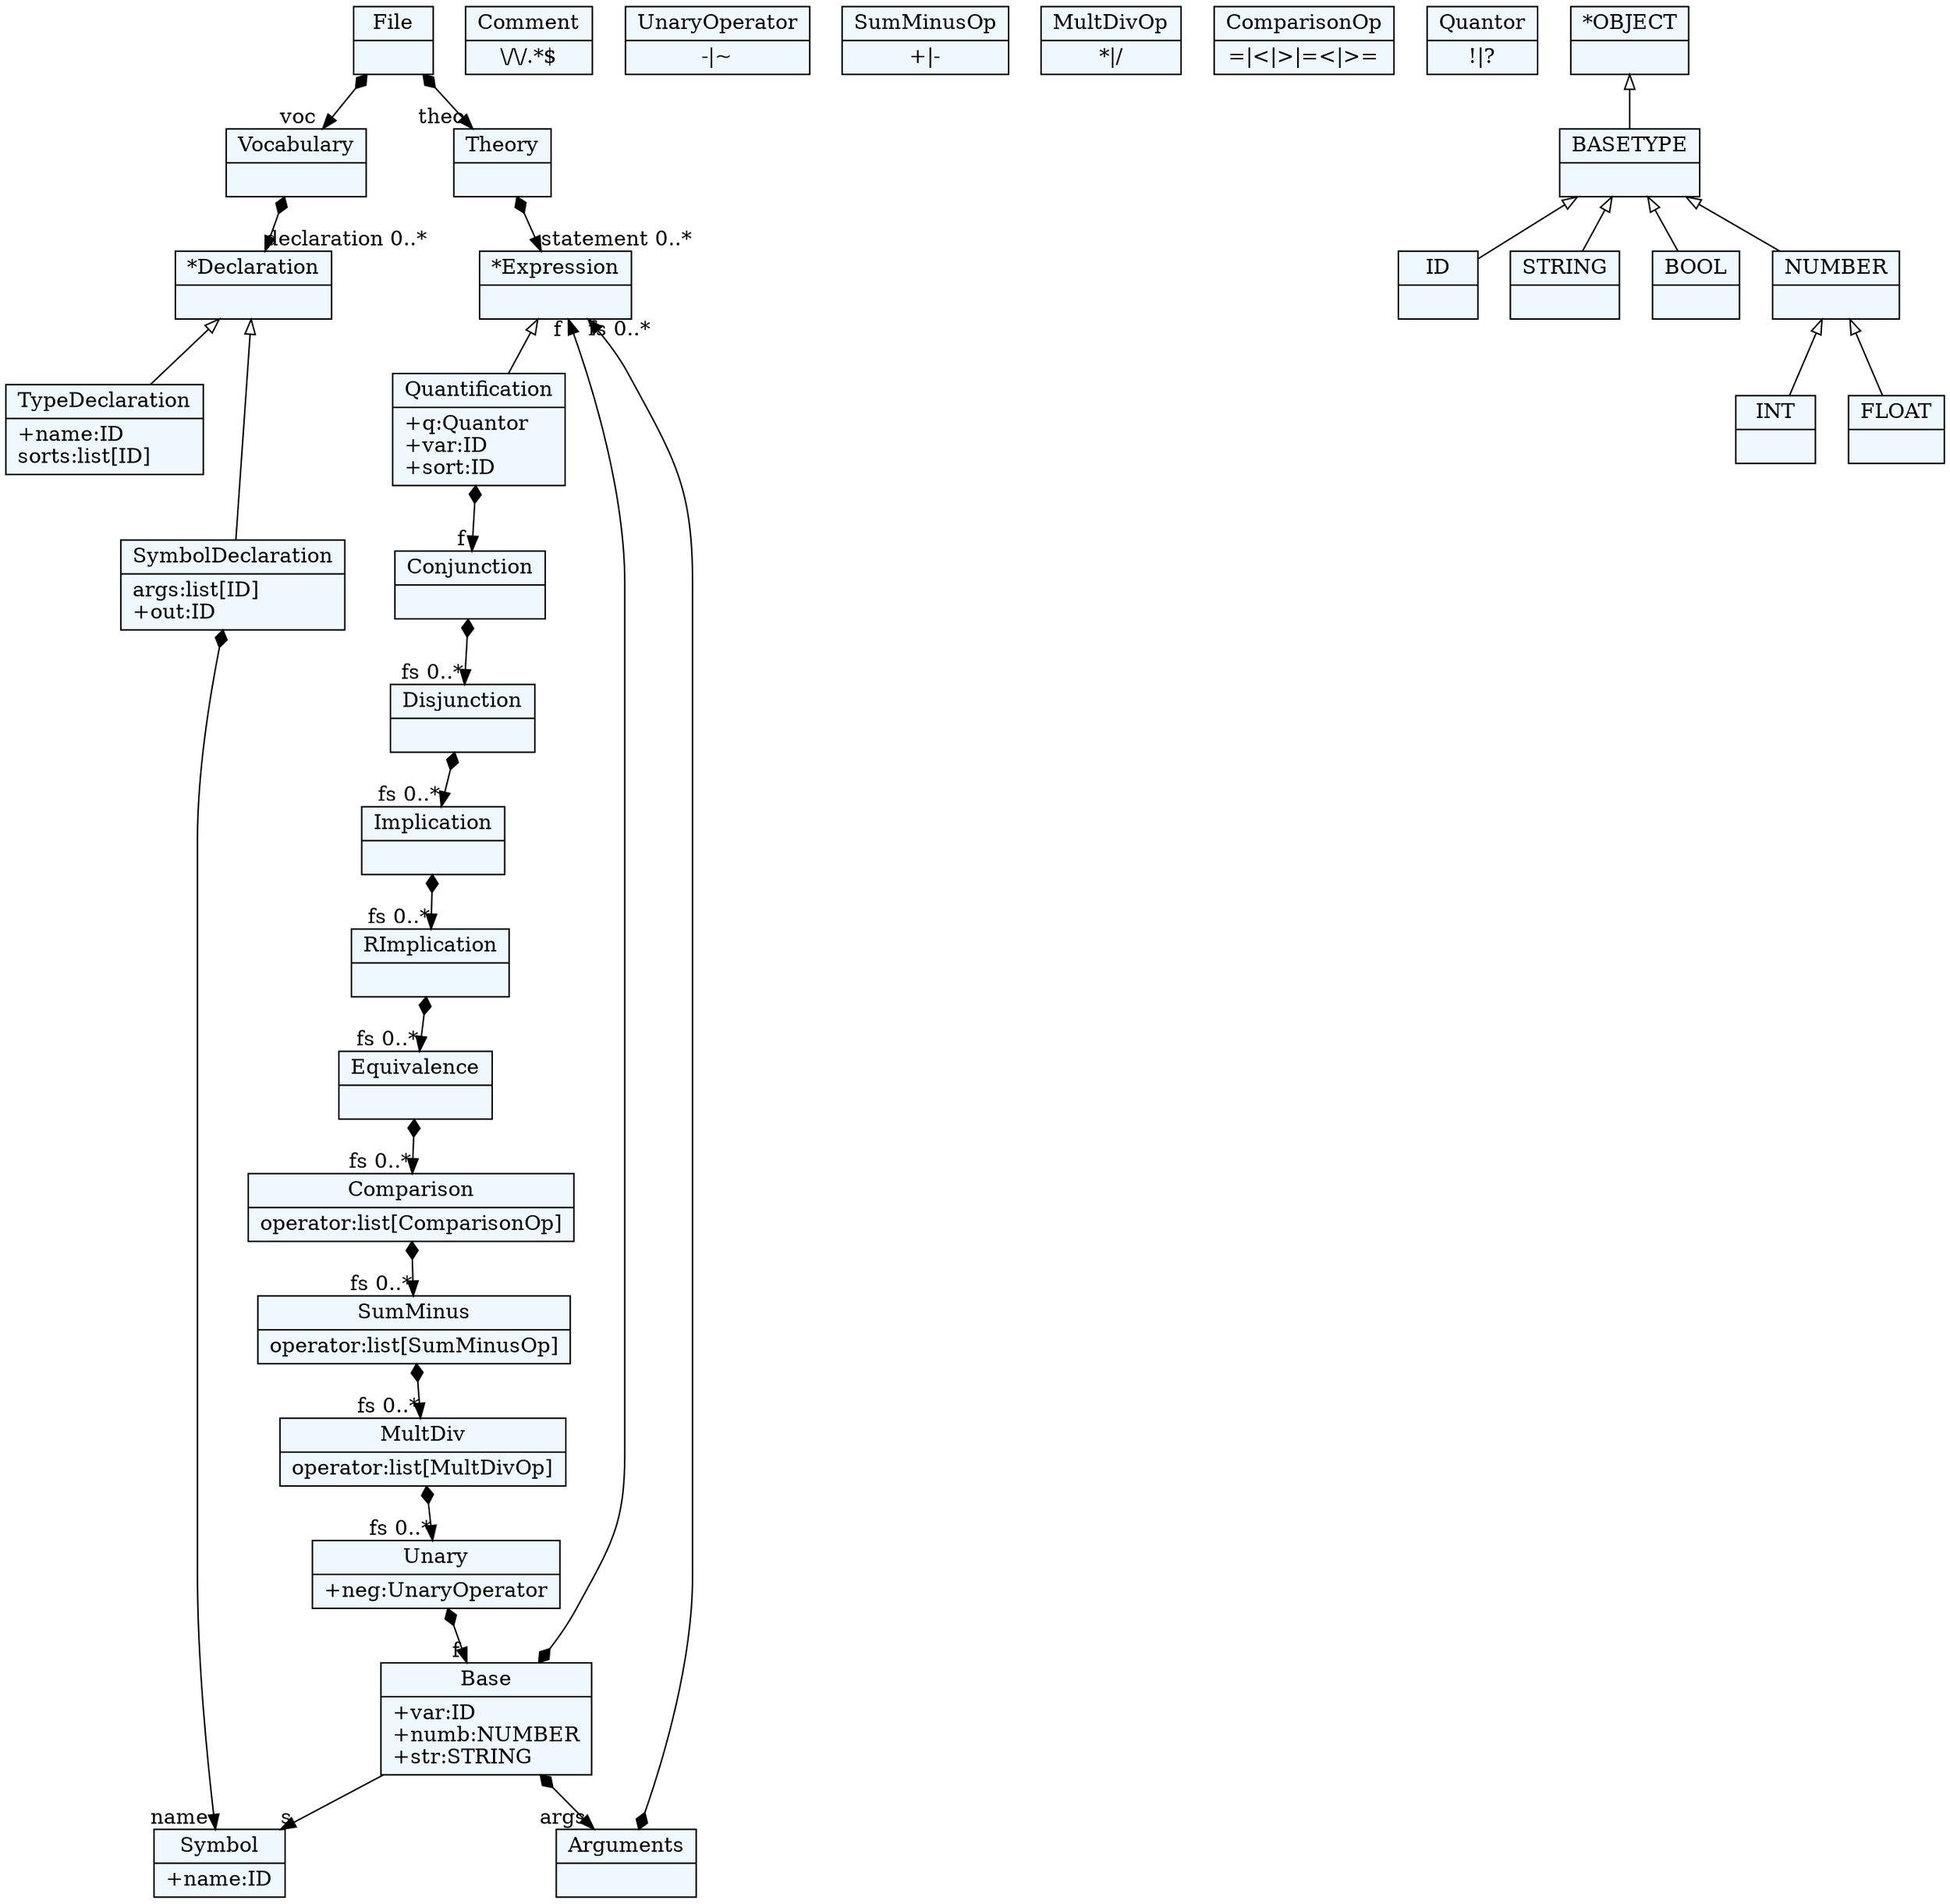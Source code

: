 
    digraph xtext {
    fontname = "Bitstream Vera Sans"
    fontsize = 8
    node[
        shape=record,
        style=filled,
        fillcolor=aliceblue
    ]
    nodesep = 0.3
    edge[dir=black,arrowtail=empty]


17029656 -> 17013048[arrowtail=diamond, dir=both, headlabel="voc "]
17029656 -> 17232856[arrowtail=diamond, dir=both, headlabel="theo "]
17029656[ label="{File|}"]

17013048 -> 17339048[arrowtail=diamond, dir=both, headlabel="declaration 0..*"]
17013048[ label="{Vocabulary|}"]

17232856 -> 14966504[arrowtail=diamond, dir=both, headlabel="statement 0..*"]
17232856[ label="{Theory|}"]

14961560[ label="{Comment|\\/\\/.*$}"]

14966504[ label="{*Expression|}"]
14966504 -> 17278984 [dir=back]

17278984 -> 14959560[arrowtail=diamond, dir=both, headlabel="f "]
17278984[ label="{Quantification|+q:Quantor\l+var:ID\l+sort:ID\l}"]

14959560 -> 17035192[arrowtail=diamond, dir=both, headlabel="fs 0..*"]
14959560[ label="{Conjunction|}"]

17035192 -> 17282040[arrowtail=diamond, dir=both, headlabel="fs 0..*"]
17035192[ label="{Disjunction|}"]

17282040 -> 17286984[arrowtail=diamond, dir=both, headlabel="fs 0..*"]
17282040[ label="{Implication|}"]

17286984 -> 17293640[arrowtail=diamond, dir=both, headlabel="fs 0..*"]
17286984[ label="{RImplication|}"]

17293640 -> 17299176[arrowtail=diamond, dir=both, headlabel="fs 0..*"]
17293640[ label="{Equivalence|}"]

17299176 -> 17304712[arrowtail=diamond, dir=both, headlabel="fs 0..*"]
17299176[ label="{Comparison|operator:list[ComparisonOp]\l}"]

17304712 -> 17310248[arrowtail=diamond, dir=both, headlabel="fs 0..*"]
17304712[ label="{SumMinus|operator:list[SumMinusOp]\l}"]

17310248 -> 17315784[arrowtail=diamond, dir=both, headlabel="fs 0..*"]
17310248[ label="{MultDiv|operator:list[MultDivOp]\l}"]

17315784 -> 17321320[arrowtail=diamond, dir=both, headlabel="f "]
17315784[ label="{Unary|+neg:UnaryOperator\l}"]

17321320 -> 17355064[headlabel="s "]
17321320 -> 17326856[arrowtail=diamond, dir=both, headlabel="args "]
17321320 -> 14966504[arrowtail=diamond, dir=both, headlabel="f "]
17321320[ label="{Base|+var:ID\l+numb:NUMBER\l+str:STRING\l}"]

17326856 -> 14966504[arrowtail=diamond, dir=both, headlabel="fs 0..*"]
17326856[ label="{Arguments|}"]

17332392[ label="{UnaryOperator|-\|~}"]

17291640[ label="{SumMinusOp|+\|-}"]

17018584[ label="{MultDivOp|*\|/}"]

17314840[ label="{ComparisonOp|=\|\<\|\>\|=\<\|\>=}"]

17331448[ label="{Quantor|!\|\?}"]

17339048[ label="{*Declaration|}"]
17339048 -> 17343992 [dir=back]
17339048 -> 17349528 [dir=back]

17343992[ label="{TypeDeclaration|+name:ID\lsorts:list[ID]\l}"]

17349528 -> 17355064[arrowtail=diamond, dir=both, headlabel="name "]
17349528[ label="{SymbolDeclaration|args:list[ID]\l+out:ID\l}"]

17355064[ label="{Symbol|+name:ID\l}"]

17006696[ label="{ID|}"]

17015048[ label="{STRING|}"]

17020584[ label="{BOOL|}"]

17026120[ label="{INT|}"]

17031656[ label="{FLOAT|}"]

17037192[ label="{NUMBER|}"]
17037192 -> 17031656 [dir=back]
17037192 -> 17026120 [dir=back]

17042728[ label="{BASETYPE|}"]
17042728 -> 17037192 [dir=back]
17042728 -> 17020584 [dir=back]
17042728 -> 17006696 [dir=back]
17042728 -> 17015048 [dir=back]

17048856[ label="{*OBJECT|}"]
17048856 -> 17042728 [dir=back]


}
